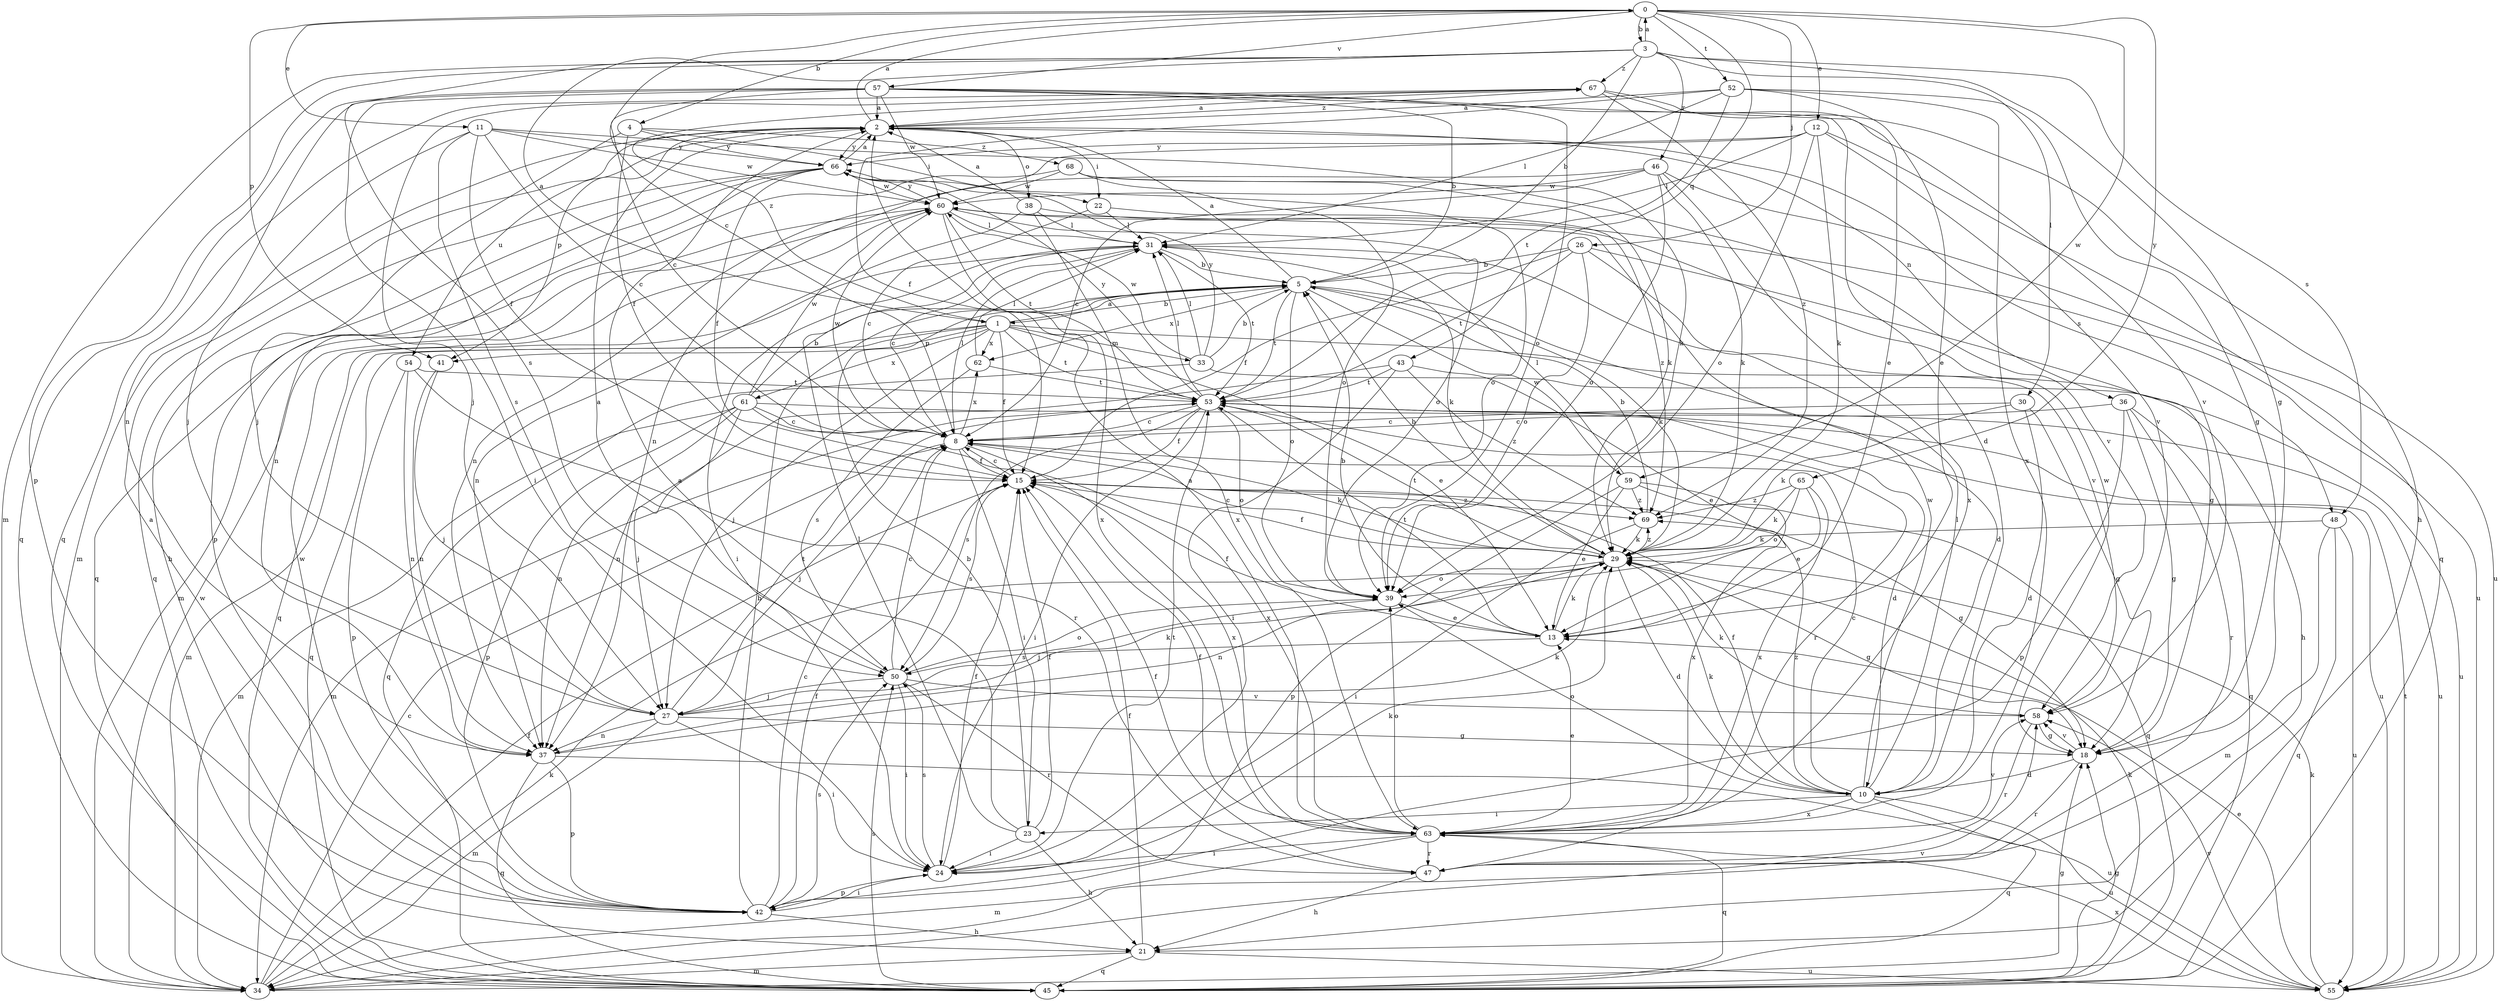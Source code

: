 strict digraph  {
0;
1;
2;
3;
4;
5;
8;
10;
11;
12;
13;
15;
18;
21;
22;
23;
24;
26;
27;
29;
30;
31;
33;
34;
36;
37;
38;
39;
41;
42;
43;
45;
46;
47;
48;
50;
52;
53;
54;
55;
57;
58;
59;
60;
61;
62;
63;
65;
66;
67;
68;
69;
0 -> 3  [label=b];
0 -> 4  [label=b];
0 -> 8  [label=c];
0 -> 11  [label=e];
0 -> 12  [label=e];
0 -> 26  [label=j];
0 -> 41  [label=p];
0 -> 43  [label=q];
0 -> 52  [label=t];
0 -> 57  [label=v];
0 -> 59  [label=w];
0 -> 65  [label=y];
1 -> 5  [label=b];
1 -> 13  [label=e];
1 -> 15  [label=f];
1 -> 21  [label=h];
1 -> 27  [label=j];
1 -> 33  [label=m];
1 -> 34  [label=m];
1 -> 41  [label=p];
1 -> 45  [label=q];
1 -> 53  [label=t];
1 -> 61  [label=x];
1 -> 62  [label=x];
1 -> 67  [label=z];
2 -> 0  [label=a];
2 -> 22  [label=i];
2 -> 34  [label=m];
2 -> 36  [label=n];
2 -> 38  [label=o];
2 -> 41  [label=p];
2 -> 48  [label=s];
2 -> 54  [label=u];
2 -> 66  [label=y];
2 -> 67  [label=z];
3 -> 0  [label=a];
3 -> 1  [label=a];
3 -> 5  [label=b];
3 -> 18  [label=g];
3 -> 30  [label=l];
3 -> 34  [label=m];
3 -> 42  [label=p];
3 -> 46  [label=r];
3 -> 48  [label=s];
3 -> 50  [label=s];
3 -> 67  [label=z];
4 -> 15  [label=f];
4 -> 22  [label=i];
4 -> 27  [label=j];
4 -> 66  [label=y];
4 -> 68  [label=z];
5 -> 1  [label=a];
5 -> 2  [label=a];
5 -> 10  [label=d];
5 -> 29  [label=k];
5 -> 39  [label=o];
5 -> 53  [label=t];
5 -> 59  [label=w];
5 -> 62  [label=x];
8 -> 15  [label=f];
8 -> 23  [label=i];
8 -> 27  [label=j];
8 -> 29  [label=k];
8 -> 31  [label=l];
8 -> 60  [label=w];
8 -> 62  [label=x];
8 -> 63  [label=x];
10 -> 8  [label=c];
10 -> 15  [label=f];
10 -> 23  [label=i];
10 -> 29  [label=k];
10 -> 31  [label=l];
10 -> 39  [label=o];
10 -> 45  [label=q];
10 -> 55  [label=u];
10 -> 60  [label=w];
10 -> 63  [label=x];
10 -> 69  [label=z];
11 -> 8  [label=c];
11 -> 15  [label=f];
11 -> 27  [label=j];
11 -> 29  [label=k];
11 -> 50  [label=s];
11 -> 60  [label=w];
11 -> 66  [label=y];
12 -> 29  [label=k];
12 -> 31  [label=l];
12 -> 37  [label=n];
12 -> 39  [label=o];
12 -> 45  [label=q];
12 -> 58  [label=v];
12 -> 66  [label=y];
13 -> 5  [label=b];
13 -> 15  [label=f];
13 -> 29  [label=k];
13 -> 50  [label=s];
13 -> 53  [label=t];
15 -> 8  [label=c];
15 -> 18  [label=g];
15 -> 50  [label=s];
15 -> 69  [label=z];
18 -> 10  [label=d];
18 -> 47  [label=r];
18 -> 58  [label=v];
18 -> 60  [label=w];
21 -> 15  [label=f];
21 -> 34  [label=m];
21 -> 45  [label=q];
21 -> 55  [label=u];
22 -> 8  [label=c];
22 -> 31  [label=l];
22 -> 69  [label=z];
23 -> 2  [label=a];
23 -> 5  [label=b];
23 -> 15  [label=f];
23 -> 21  [label=h];
23 -> 24  [label=i];
23 -> 31  [label=l];
24 -> 15  [label=f];
24 -> 29  [label=k];
24 -> 42  [label=p];
24 -> 50  [label=s];
24 -> 53  [label=t];
26 -> 5  [label=b];
26 -> 15  [label=f];
26 -> 18  [label=g];
26 -> 39  [label=o];
26 -> 53  [label=t];
26 -> 58  [label=v];
27 -> 18  [label=g];
27 -> 24  [label=i];
27 -> 29  [label=k];
27 -> 34  [label=m];
27 -> 37  [label=n];
27 -> 53  [label=t];
29 -> 5  [label=b];
29 -> 8  [label=c];
29 -> 10  [label=d];
29 -> 15  [label=f];
29 -> 18  [label=g];
29 -> 37  [label=n];
29 -> 39  [label=o];
29 -> 53  [label=t];
29 -> 69  [label=z];
30 -> 8  [label=c];
30 -> 10  [label=d];
30 -> 18  [label=g];
30 -> 29  [label=k];
31 -> 5  [label=b];
31 -> 8  [label=c];
31 -> 24  [label=i];
31 -> 29  [label=k];
31 -> 45  [label=q];
31 -> 53  [label=t];
33 -> 5  [label=b];
33 -> 31  [label=l];
33 -> 45  [label=q];
33 -> 55  [label=u];
33 -> 60  [label=w];
33 -> 66  [label=y];
34 -> 8  [label=c];
34 -> 15  [label=f];
34 -> 18  [label=g];
34 -> 29  [label=k];
34 -> 58  [label=v];
34 -> 60  [label=w];
36 -> 8  [label=c];
36 -> 18  [label=g];
36 -> 42  [label=p];
36 -> 45  [label=q];
36 -> 47  [label=r];
37 -> 29  [label=k];
37 -> 42  [label=p];
37 -> 45  [label=q];
37 -> 55  [label=u];
38 -> 2  [label=a];
38 -> 31  [label=l];
38 -> 37  [label=n];
38 -> 55  [label=u];
38 -> 63  [label=x];
39 -> 13  [label=e];
39 -> 27  [label=j];
41 -> 27  [label=j];
41 -> 37  [label=n];
42 -> 2  [label=a];
42 -> 5  [label=b];
42 -> 8  [label=c];
42 -> 15  [label=f];
42 -> 21  [label=h];
42 -> 24  [label=i];
42 -> 50  [label=s];
42 -> 60  [label=w];
43 -> 13  [label=e];
43 -> 24  [label=i];
43 -> 37  [label=n];
43 -> 53  [label=t];
43 -> 69  [label=z];
45 -> 18  [label=g];
45 -> 29  [label=k];
45 -> 50  [label=s];
46 -> 8  [label=c];
46 -> 29  [label=k];
46 -> 37  [label=n];
46 -> 39  [label=o];
46 -> 55  [label=u];
46 -> 60  [label=w];
46 -> 63  [label=x];
47 -> 15  [label=f];
47 -> 21  [label=h];
48 -> 29  [label=k];
48 -> 34  [label=m];
48 -> 45  [label=q];
48 -> 55  [label=u];
50 -> 2  [label=a];
50 -> 8  [label=c];
50 -> 24  [label=i];
50 -> 27  [label=j];
50 -> 39  [label=o];
50 -> 47  [label=r];
50 -> 58  [label=v];
52 -> 2  [label=a];
52 -> 13  [label=e];
52 -> 15  [label=f];
52 -> 18  [label=g];
52 -> 31  [label=l];
52 -> 53  [label=t];
52 -> 63  [label=x];
53 -> 8  [label=c];
53 -> 10  [label=d];
53 -> 15  [label=f];
53 -> 24  [label=i];
53 -> 31  [label=l];
53 -> 34  [label=m];
53 -> 39  [label=o];
53 -> 47  [label=r];
53 -> 50  [label=s];
53 -> 55  [label=u];
53 -> 66  [label=y];
54 -> 37  [label=n];
54 -> 42  [label=p];
54 -> 47  [label=r];
54 -> 53  [label=t];
55 -> 13  [label=e];
55 -> 29  [label=k];
55 -> 53  [label=t];
55 -> 58  [label=v];
55 -> 63  [label=x];
57 -> 2  [label=a];
57 -> 5  [label=b];
57 -> 8  [label=c];
57 -> 10  [label=d];
57 -> 24  [label=i];
57 -> 37  [label=n];
57 -> 39  [label=o];
57 -> 45  [label=q];
57 -> 58  [label=v];
57 -> 60  [label=w];
58 -> 18  [label=g];
58 -> 29  [label=k];
58 -> 47  [label=r];
59 -> 13  [label=e];
59 -> 31  [label=l];
59 -> 42  [label=p];
59 -> 45  [label=q];
59 -> 63  [label=x];
59 -> 69  [label=z];
60 -> 31  [label=l];
60 -> 34  [label=m];
60 -> 39  [label=o];
60 -> 53  [label=t];
60 -> 63  [label=x];
60 -> 66  [label=y];
61 -> 5  [label=b];
61 -> 8  [label=c];
61 -> 27  [label=j];
61 -> 34  [label=m];
61 -> 37  [label=n];
61 -> 42  [label=p];
61 -> 55  [label=u];
61 -> 60  [label=w];
61 -> 63  [label=x];
62 -> 31  [label=l];
62 -> 50  [label=s];
62 -> 53  [label=t];
63 -> 2  [label=a];
63 -> 13  [label=e];
63 -> 15  [label=f];
63 -> 24  [label=i];
63 -> 34  [label=m];
63 -> 39  [label=o];
63 -> 45  [label=q];
63 -> 47  [label=r];
63 -> 58  [label=v];
65 -> 13  [label=e];
65 -> 29  [label=k];
65 -> 39  [label=o];
65 -> 63  [label=x];
65 -> 69  [label=z];
66 -> 2  [label=a];
66 -> 15  [label=f];
66 -> 21  [label=h];
66 -> 37  [label=n];
66 -> 39  [label=o];
66 -> 42  [label=p];
66 -> 45  [label=q];
66 -> 60  [label=w];
67 -> 2  [label=a];
67 -> 13  [label=e];
67 -> 21  [label=h];
67 -> 27  [label=j];
67 -> 45  [label=q];
67 -> 69  [label=z];
68 -> 29  [label=k];
68 -> 39  [label=o];
68 -> 45  [label=q];
68 -> 58  [label=v];
68 -> 60  [label=w];
69 -> 5  [label=b];
69 -> 24  [label=i];
69 -> 29  [label=k];
}
